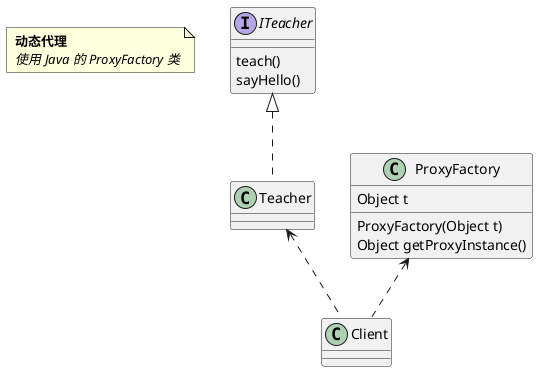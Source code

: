 @startuml
'https://plantuml.com/class-diagram
note as N
    <b> 动态代理 </b>
    <i> 使用 Java 的 ProxyFactory 类</i>
end note
interface ITeacher{
    teach()
    sayHello()
}
ITeacher <|.. Teacher
class ProxyFactory{
    Object t
    ProxyFactory(Object t)
    Object getProxyInstance()
}

ProxyFactory <.. Client
Teacher <.. Client
@enduml